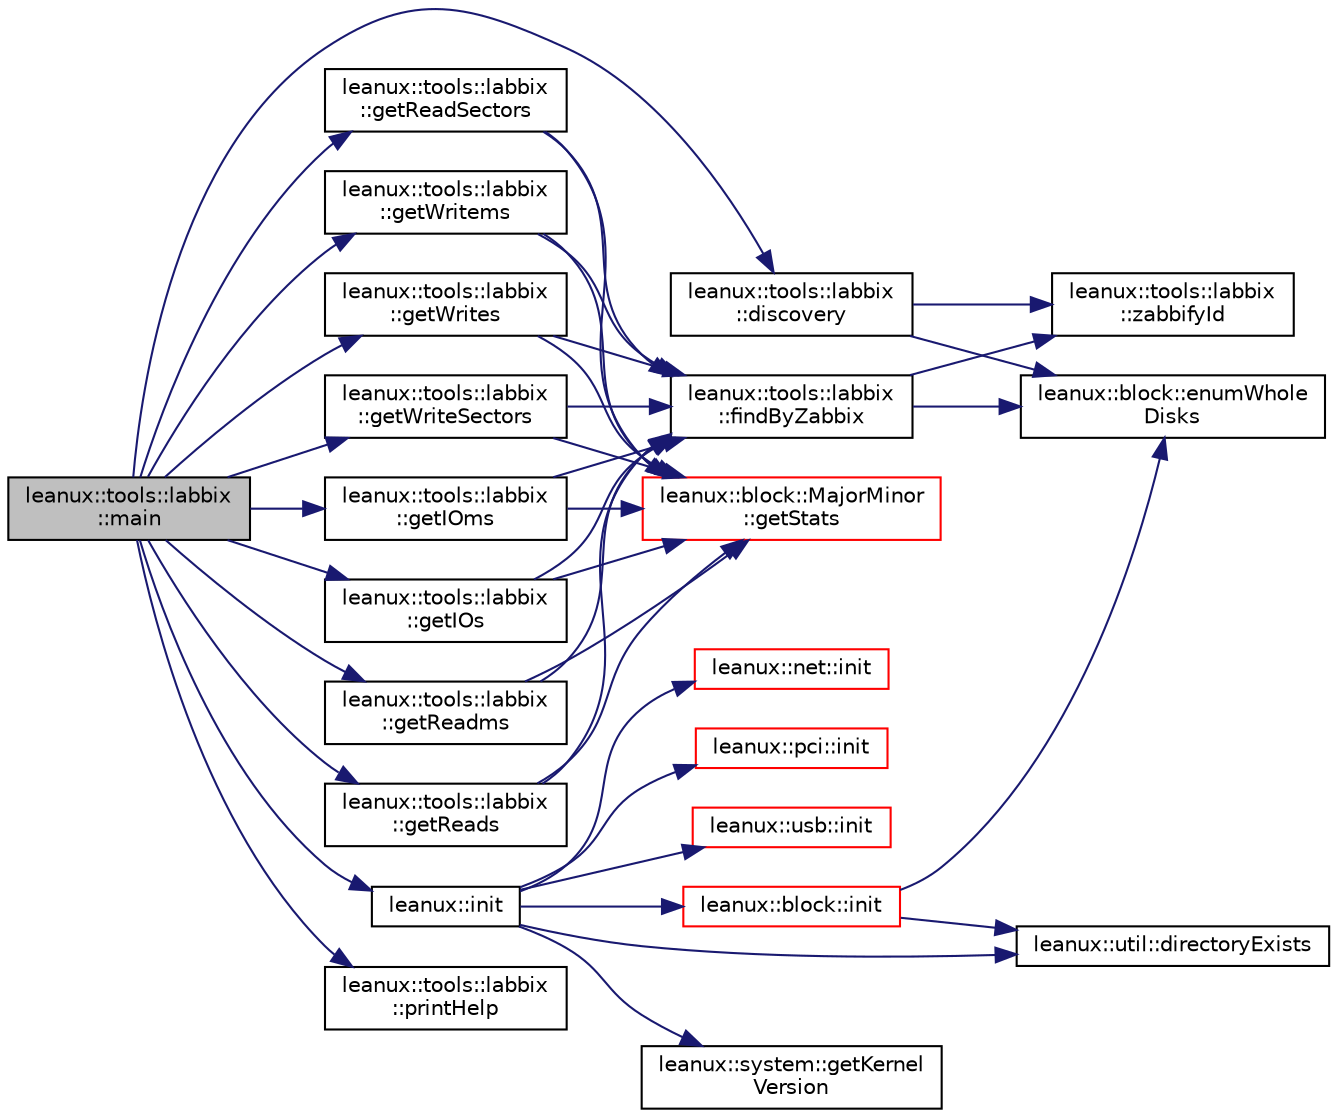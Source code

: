 digraph "leanux::tools::labbix::main"
{
 // LATEX_PDF_SIZE
  bgcolor="transparent";
  edge [fontname="Helvetica",fontsize="10",labelfontname="Helvetica",labelfontsize="10"];
  node [fontname="Helvetica",fontsize="10",shape=record];
  rankdir="LR";
  Node1 [label="leanux::tools::labbix\l::main",height=0.2,width=0.4,color="black", fillcolor="grey75", style="filled", fontcolor="black",tooltip=" "];
  Node1 -> Node2 [color="midnightblue",fontsize="10",style="solid",fontname="Helvetica"];
  Node2 [label="leanux::tools::labbix\l::discovery",height=0.2,width=0.4,color="black",URL="$namespaceleanux_1_1tools_1_1labbix.html#a7c4d8e1b83d12c98c203c40580d1d450",tooltip="generate the JSON zabbix expects."];
  Node2 -> Node3 [color="midnightblue",fontsize="10",style="solid",fontname="Helvetica"];
  Node3 [label="leanux::block::enumWhole\lDisks",height=0.2,width=0.4,color="black",URL="$namespaceleanux_1_1block.html#ac08a21002b48cb1bbfaf8d77b4aac5f6",tooltip="get a list of whole disks (exclude partitions)."];
  Node2 -> Node4 [color="midnightblue",fontsize="10",style="solid",fontname="Helvetica"];
  Node4 [label="leanux::tools::labbix\l::zabbifyId",height=0.2,width=0.4,color="black",URL="$namespaceleanux_1_1tools_1_1labbix.html#a1a520e8210d7e2d3fad08b31e5e4db4d",tooltip=" "];
  Node1 -> Node5 [color="midnightblue",fontsize="10",style="solid",fontname="Helvetica"];
  Node5 [label="leanux::tools::labbix\l::getIOms",height=0.2,width=0.4,color="black",URL="$namespaceleanux_1_1tools_1_1labbix.html#aea87f0c72ad32fa0b12a485e8f265e3a",tooltip=" "];
  Node5 -> Node6 [color="midnightblue",fontsize="10",style="solid",fontname="Helvetica"];
  Node6 [label="leanux::tools::labbix\l::findByZabbix",height=0.2,width=0.4,color="black",URL="$namespaceleanux_1_1tools_1_1labbix.html#a6a00f41ee62469522591d31c13035a0c",tooltip=" "];
  Node6 -> Node3 [color="midnightblue",fontsize="10",style="solid",fontname="Helvetica"];
  Node6 -> Node4 [color="midnightblue",fontsize="10",style="solid",fontname="Helvetica"];
  Node5 -> Node7 [color="midnightblue",fontsize="10",style="solid",fontname="Helvetica"];
  Node7 [label="leanux::block::MajorMinor\l::getStats",height=0.2,width=0.4,color="red",URL="$classleanux_1_1block_1_1MajorMinor.html#a314abee5e9b9cc4c609d54e61103863a",tooltip="get performance statistics for the block device specified by MajorMinor."];
  Node1 -> Node27 [color="midnightblue",fontsize="10",style="solid",fontname="Helvetica"];
  Node27 [label="leanux::tools::labbix\l::getIOs",height=0.2,width=0.4,color="black",URL="$namespaceleanux_1_1tools_1_1labbix.html#aa6367c0ce0a9370f9b5b0b2d805f3768",tooltip=" "];
  Node27 -> Node6 [color="midnightblue",fontsize="10",style="solid",fontname="Helvetica"];
  Node27 -> Node7 [color="midnightblue",fontsize="10",style="solid",fontname="Helvetica"];
  Node1 -> Node28 [color="midnightblue",fontsize="10",style="solid",fontname="Helvetica"];
  Node28 [label="leanux::tools::labbix\l::getReadms",height=0.2,width=0.4,color="black",URL="$namespaceleanux_1_1tools_1_1labbix.html#a4ed156d3dd393c88023d89cb3de4f327",tooltip=" "];
  Node28 -> Node6 [color="midnightblue",fontsize="10",style="solid",fontname="Helvetica"];
  Node28 -> Node7 [color="midnightblue",fontsize="10",style="solid",fontname="Helvetica"];
  Node1 -> Node29 [color="midnightblue",fontsize="10",style="solid",fontname="Helvetica"];
  Node29 [label="leanux::tools::labbix\l::getReads",height=0.2,width=0.4,color="black",URL="$namespaceleanux_1_1tools_1_1labbix.html#a5119e01f3f750e313aa39b2091560502",tooltip=" "];
  Node29 -> Node6 [color="midnightblue",fontsize="10",style="solid",fontname="Helvetica"];
  Node29 -> Node7 [color="midnightblue",fontsize="10",style="solid",fontname="Helvetica"];
  Node1 -> Node30 [color="midnightblue",fontsize="10",style="solid",fontname="Helvetica"];
  Node30 [label="leanux::tools::labbix\l::getReadSectors",height=0.2,width=0.4,color="black",URL="$namespaceleanux_1_1tools_1_1labbix.html#a2a148cecfe8dcf3c00e0bb19f57044f3",tooltip=" "];
  Node30 -> Node6 [color="midnightblue",fontsize="10",style="solid",fontname="Helvetica"];
  Node30 -> Node7 [color="midnightblue",fontsize="10",style="solid",fontname="Helvetica"];
  Node1 -> Node31 [color="midnightblue",fontsize="10",style="solid",fontname="Helvetica"];
  Node31 [label="leanux::tools::labbix\l::getWritems",height=0.2,width=0.4,color="black",URL="$namespaceleanux_1_1tools_1_1labbix.html#aac6bd9b75ac1a266cc601b0245013aa8",tooltip=" "];
  Node31 -> Node6 [color="midnightblue",fontsize="10",style="solid",fontname="Helvetica"];
  Node31 -> Node7 [color="midnightblue",fontsize="10",style="solid",fontname="Helvetica"];
  Node1 -> Node32 [color="midnightblue",fontsize="10",style="solid",fontname="Helvetica"];
  Node32 [label="leanux::tools::labbix\l::getWrites",height=0.2,width=0.4,color="black",URL="$namespaceleanux_1_1tools_1_1labbix.html#ae7137e2b91a00754bf3f74b6cc7be8f0",tooltip=" "];
  Node32 -> Node6 [color="midnightblue",fontsize="10",style="solid",fontname="Helvetica"];
  Node32 -> Node7 [color="midnightblue",fontsize="10",style="solid",fontname="Helvetica"];
  Node1 -> Node33 [color="midnightblue",fontsize="10",style="solid",fontname="Helvetica"];
  Node33 [label="leanux::tools::labbix\l::getWriteSectors",height=0.2,width=0.4,color="black",URL="$namespaceleanux_1_1tools_1_1labbix.html#a89bf8cba18d6ec80534e7fbef8b19496",tooltip=" "];
  Node33 -> Node6 [color="midnightblue",fontsize="10",style="solid",fontname="Helvetica"];
  Node33 -> Node7 [color="midnightblue",fontsize="10",style="solid",fontname="Helvetica"];
  Node1 -> Node34 [color="midnightblue",fontsize="10",style="solid",fontname="Helvetica"];
  Node34 [label="leanux::init",height=0.2,width=0.4,color="black",URL="$namespaceleanux.html#a757c5a3a5fb84a0ab93de54fd0c8db30",tooltip="Initialize leanux, run checks to verify leanux is compatible with the runtime environment."];
  Node34 -> Node35 [color="midnightblue",fontsize="10",style="solid",fontname="Helvetica"];
  Node35 [label="leanux::util::directoryExists",height=0.2,width=0.4,color="black",URL="$namespaceleanux_1_1util.html#a6ac7287d49f3dd9b2c6c9673257e145b",tooltip="Test if the path is an existing directory."];
  Node34 -> Node36 [color="midnightblue",fontsize="10",style="solid",fontname="Helvetica"];
  Node36 [label="leanux::system::getKernel\lVersion",height=0.2,width=0.4,color="black",URL="$namespaceleanux_1_1system.html#a019837e625c4eedcc1e09de84a56d5b8",tooltip="Get the kernel version."];
  Node34 -> Node37 [color="midnightblue",fontsize="10",style="solid",fontname="Helvetica"];
  Node37 [label="leanux::net::init",height=0.2,width=0.4,color="red",URL="$namespaceleanux_1_1net.html#a81d90730109735bfefa2835d31152cd1",tooltip="initialize net library"];
  Node34 -> Node39 [color="midnightblue",fontsize="10",style="solid",fontname="Helvetica"];
  Node39 [label="leanux::pci::init",height=0.2,width=0.4,color="red",URL="$namespaceleanux_1_1pci.html#ac2e2e3d7c732711d93a166699f2dcff3",tooltip="Initialize pci namespace."];
  Node34 -> Node40 [color="midnightblue",fontsize="10",style="solid",fontname="Helvetica"];
  Node40 [label="leanux::usb::init",height=0.2,width=0.4,color="red",URL="$namespaceleanux_1_1usb.html#abd98dfc77cb6924be71589e8e2e4dc50",tooltip="initialize usb namespace."];
  Node34 -> Node41 [color="midnightblue",fontsize="10",style="solid",fontname="Helvetica"];
  Node41 [label="leanux::block::init",height=0.2,width=0.4,color="red",URL="$namespaceleanux_1_1block.html#a927d958ef9b9b66a13c32754e91d0c7d",tooltip="Initialize the block API."];
  Node41 -> Node35 [color="midnightblue",fontsize="10",style="solid",fontname="Helvetica"];
  Node41 -> Node3 [color="midnightblue",fontsize="10",style="solid",fontname="Helvetica"];
  Node1 -> Node45 [color="midnightblue",fontsize="10",style="solid",fontname="Helvetica"];
  Node45 [label="leanux::tools::labbix\l::printHelp",height=0.2,width=0.4,color="black",URL="$namespaceleanux_1_1tools_1_1labbix.html#aa9560a2d58ad47ea7d4a006c6cc6f92e",tooltip=" "];
}
